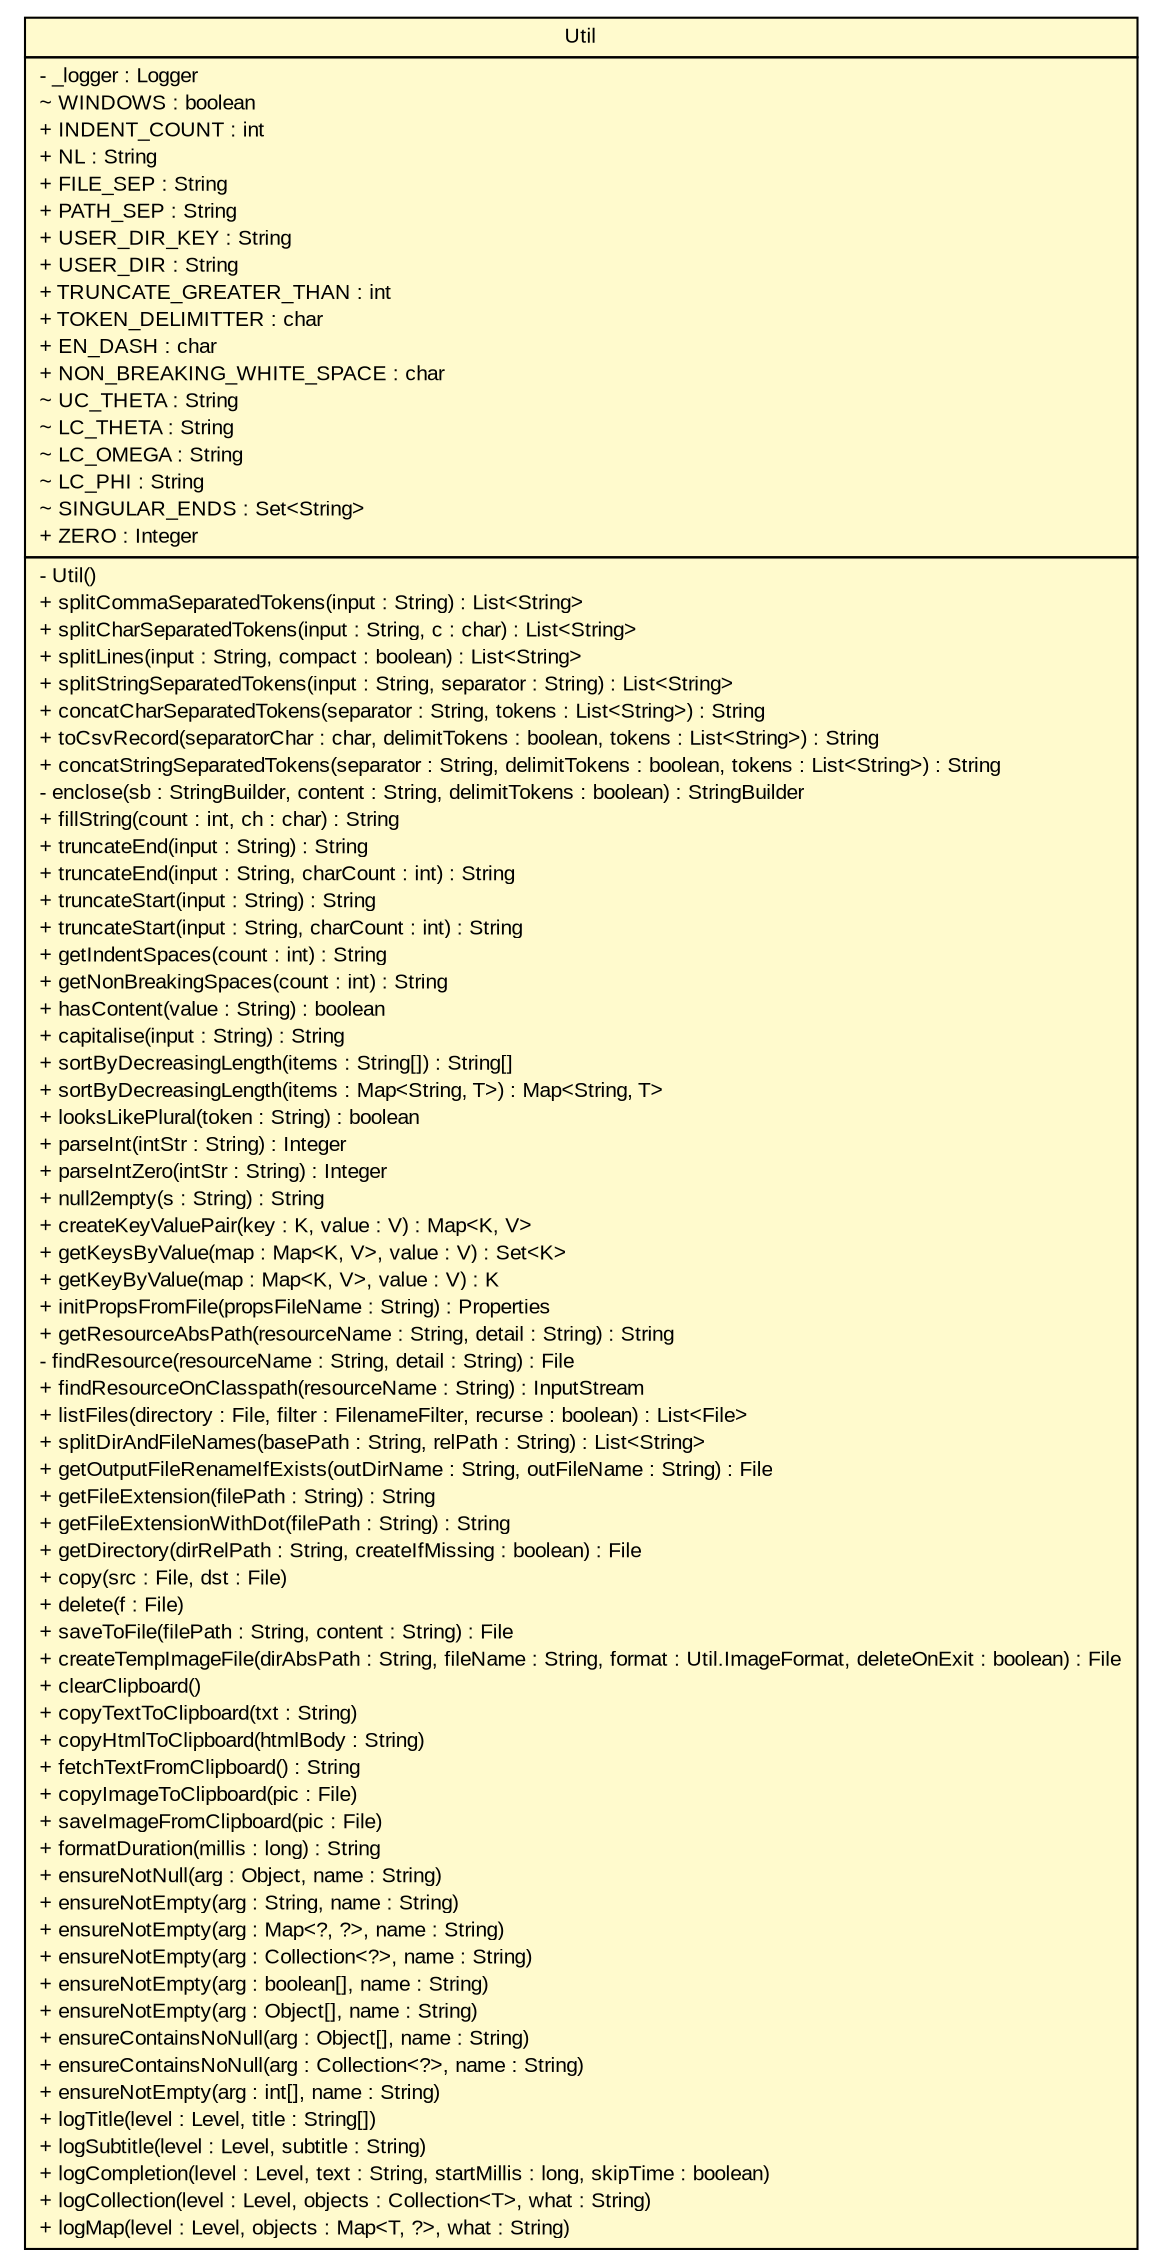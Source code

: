 #!/usr/local/bin/dot
#
# Class diagram 
# Generated by UMLGraph version R5_6_6-6-g3bdff0 (http://www.umlgraph.org/)
#

digraph G {
	edge [fontname="arial",fontsize=10,labelfontname="arial",labelfontsize=10];
	node [fontname="arial",fontsize=10,shape=plaintext];
	nodesep=0.25;
	ranksep=0.5;
	// org.tanjakostic.jcleancim.util.Util
	c202740 [label=<<table title="org.tanjakostic.jcleancim.util.Util" border="0" cellborder="1" cellspacing="0" cellpadding="2" port="p" bgcolor="lemonChiffon" href="./Util.html">
		<tr><td><table border="0" cellspacing="0" cellpadding="1">
<tr><td align="center" balign="center"> Util </td></tr>
		</table></td></tr>
		<tr><td><table border="0" cellspacing="0" cellpadding="1">
<tr><td align="left" balign="left"> - _logger : Logger </td></tr>
<tr><td align="left" balign="left"> ~ WINDOWS : boolean </td></tr>
<tr><td align="left" balign="left"> + INDENT_COUNT : int </td></tr>
<tr><td align="left" balign="left"> + NL : String </td></tr>
<tr><td align="left" balign="left"> + FILE_SEP : String </td></tr>
<tr><td align="left" balign="left"> + PATH_SEP : String </td></tr>
<tr><td align="left" balign="left"> + USER_DIR_KEY : String </td></tr>
<tr><td align="left" balign="left"> + USER_DIR : String </td></tr>
<tr><td align="left" balign="left"> + TRUNCATE_GREATER_THAN : int </td></tr>
<tr><td align="left" balign="left"> + TOKEN_DELIMITTER : char </td></tr>
<tr><td align="left" balign="left"> + EN_DASH : char </td></tr>
<tr><td align="left" balign="left"> + NON_BREAKING_WHITE_SPACE : char </td></tr>
<tr><td align="left" balign="left"> ~ UC_THETA : String </td></tr>
<tr><td align="left" balign="left"> ~ LC_THETA : String </td></tr>
<tr><td align="left" balign="left"> ~ LC_OMEGA : String </td></tr>
<tr><td align="left" balign="left"> ~ LC_PHI : String </td></tr>
<tr><td align="left" balign="left"> ~ SINGULAR_ENDS : Set&lt;String&gt; </td></tr>
<tr><td align="left" balign="left"> + ZERO : Integer </td></tr>
		</table></td></tr>
		<tr><td><table border="0" cellspacing="0" cellpadding="1">
<tr><td align="left" balign="left"> - Util() </td></tr>
<tr><td align="left" balign="left"> + splitCommaSeparatedTokens(input : String) : List&lt;String&gt; </td></tr>
<tr><td align="left" balign="left"> + splitCharSeparatedTokens(input : String, c : char) : List&lt;String&gt; </td></tr>
<tr><td align="left" balign="left"> + splitLines(input : String, compact : boolean) : List&lt;String&gt; </td></tr>
<tr><td align="left" balign="left"> + splitStringSeparatedTokens(input : String, separator : String) : List&lt;String&gt; </td></tr>
<tr><td align="left" balign="left"> + concatCharSeparatedTokens(separator : String, tokens : List&lt;String&gt;) : String </td></tr>
<tr><td align="left" balign="left"> + toCsvRecord(separatorChar : char, delimitTokens : boolean, tokens : List&lt;String&gt;) : String </td></tr>
<tr><td align="left" balign="left"> + concatStringSeparatedTokens(separator : String, delimitTokens : boolean, tokens : List&lt;String&gt;) : String </td></tr>
<tr><td align="left" balign="left"> - enclose(sb : StringBuilder, content : String, delimitTokens : boolean) : StringBuilder </td></tr>
<tr><td align="left" balign="left"> + fillString(count : int, ch : char) : String </td></tr>
<tr><td align="left" balign="left"> + truncateEnd(input : String) : String </td></tr>
<tr><td align="left" balign="left"> + truncateEnd(input : String, charCount : int) : String </td></tr>
<tr><td align="left" balign="left"> + truncateStart(input : String) : String </td></tr>
<tr><td align="left" balign="left"> + truncateStart(input : String, charCount : int) : String </td></tr>
<tr><td align="left" balign="left"> + getIndentSpaces(count : int) : String </td></tr>
<tr><td align="left" balign="left"> + getNonBreakingSpaces(count : int) : String </td></tr>
<tr><td align="left" balign="left"> + hasContent(value : String) : boolean </td></tr>
<tr><td align="left" balign="left"> + capitalise(input : String) : String </td></tr>
<tr><td align="left" balign="left"> + sortByDecreasingLength(items : String[]) : String[] </td></tr>
<tr><td align="left" balign="left"> + sortByDecreasingLength(items : Map&lt;String, T&gt;) : Map&lt;String, T&gt; </td></tr>
<tr><td align="left" balign="left"> + looksLikePlural(token : String) : boolean </td></tr>
<tr><td align="left" balign="left"> + parseInt(intStr : String) : Integer </td></tr>
<tr><td align="left" balign="left"> + parseIntZero(intStr : String) : Integer </td></tr>
<tr><td align="left" balign="left"> + null2empty(s : String) : String </td></tr>
<tr><td align="left" balign="left"> + createKeyValuePair(key : K, value : V) : Map&lt;K, V&gt; </td></tr>
<tr><td align="left" balign="left"> + getKeysByValue(map : Map&lt;K, V&gt;, value : V) : Set&lt;K&gt; </td></tr>
<tr><td align="left" balign="left"> + getKeyByValue(map : Map&lt;K, V&gt;, value : V) : K </td></tr>
<tr><td align="left" balign="left"> + initPropsFromFile(propsFileName : String) : Properties </td></tr>
<tr><td align="left" balign="left"> + getResourceAbsPath(resourceName : String, detail : String) : String </td></tr>
<tr><td align="left" balign="left"> - findResource(resourceName : String, detail : String) : File </td></tr>
<tr><td align="left" balign="left"> + findResourceOnClasspath(resourceName : String) : InputStream </td></tr>
<tr><td align="left" balign="left"> + listFiles(directory : File, filter : FilenameFilter, recurse : boolean) : List&lt;File&gt; </td></tr>
<tr><td align="left" balign="left"> + splitDirAndFileNames(basePath : String, relPath : String) : List&lt;String&gt; </td></tr>
<tr><td align="left" balign="left"> + getOutputFileRenameIfExists(outDirName : String, outFileName : String) : File </td></tr>
<tr><td align="left" balign="left"> + getFileExtension(filePath : String) : String </td></tr>
<tr><td align="left" balign="left"> + getFileExtensionWithDot(filePath : String) : String </td></tr>
<tr><td align="left" balign="left"> + getDirectory(dirRelPath : String, createIfMissing : boolean) : File </td></tr>
<tr><td align="left" balign="left"> + copy(src : File, dst : File) </td></tr>
<tr><td align="left" balign="left"> + delete(f : File) </td></tr>
<tr><td align="left" balign="left"> + saveToFile(filePath : String, content : String) : File </td></tr>
<tr><td align="left" balign="left"> + createTempImageFile(dirAbsPath : String, fileName : String, format : Util.ImageFormat, deleteOnExit : boolean) : File </td></tr>
<tr><td align="left" balign="left"> + clearClipboard() </td></tr>
<tr><td align="left" balign="left"> + copyTextToClipboard(txt : String) </td></tr>
<tr><td align="left" balign="left"> + copyHtmlToClipboard(htmlBody : String) </td></tr>
<tr><td align="left" balign="left"> + fetchTextFromClipboard() : String </td></tr>
<tr><td align="left" balign="left"> + copyImageToClipboard(pic : File) </td></tr>
<tr><td align="left" balign="left"> + saveImageFromClipboard(pic : File) </td></tr>
<tr><td align="left" balign="left"> + formatDuration(millis : long) : String </td></tr>
<tr><td align="left" balign="left"> + ensureNotNull(arg : Object, name : String) </td></tr>
<tr><td align="left" balign="left"> + ensureNotEmpty(arg : String, name : String) </td></tr>
<tr><td align="left" balign="left"> + ensureNotEmpty(arg : Map&lt;?, ?&gt;, name : String) </td></tr>
<tr><td align="left" balign="left"> + ensureNotEmpty(arg : Collection&lt;?&gt;, name : String) </td></tr>
<tr><td align="left" balign="left"> + ensureNotEmpty(arg : boolean[], name : String) </td></tr>
<tr><td align="left" balign="left"> + ensureNotEmpty(arg : Object[], name : String) </td></tr>
<tr><td align="left" balign="left"> + ensureContainsNoNull(arg : Object[], name : String) </td></tr>
<tr><td align="left" balign="left"> + ensureContainsNoNull(arg : Collection&lt;?&gt;, name : String) </td></tr>
<tr><td align="left" balign="left"> + ensureNotEmpty(arg : int[], name : String) </td></tr>
<tr><td align="left" balign="left"> + logTitle(level : Level, title : String[]) </td></tr>
<tr><td align="left" balign="left"> + logSubtitle(level : Level, subtitle : String) </td></tr>
<tr><td align="left" balign="left"> + logCompletion(level : Level, text : String, startMillis : long, skipTime : boolean) </td></tr>
<tr><td align="left" balign="left"> + logCollection(level : Level, objects : Collection&lt;T&gt;, what : String) </td></tr>
<tr><td align="left" balign="left"> + logMap(level : Level, objects : Map&lt;T, ?&gt;, what : String) </td></tr>
		</table></td></tr>
		</table>>, URL="./Util.html", fontname="arial", fontcolor="black", fontsize=10.0];
}

